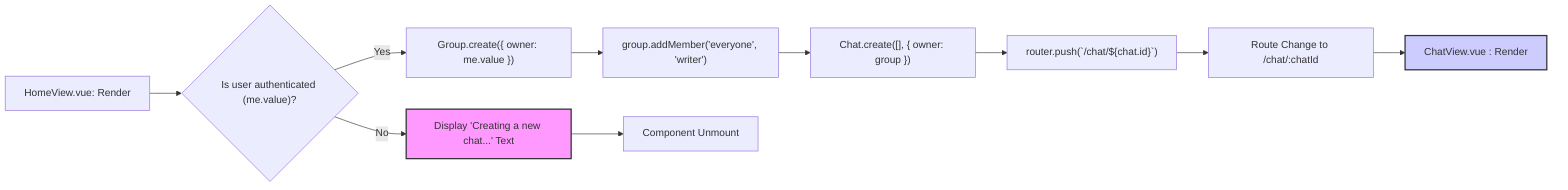 graph LR
    A[HomeView.vue: Render] --> B{"Is user authenticated (me.value)?"};
    B -- Yes --> C["Group.create({ owner: me.value })"];
    C --> D["group.addMember('everyone', 'writer')"];
    D --> E["Chat.create([], { owner: group })"];
    E --> F["router.push(`/chat/${chat.id}`)"]
    F --> G["Route Change to /chat/:chatId"];

    B -- No --> H[Display 'Creating a new chat...' Text];
     H --> I[Component Unmount];
    G --> J[ChatView.vue : Render];
    
    style H fill:#f9f,stroke:#333,stroke-width:2px
        style J fill:#ccf,stroke:#333,stroke-width:2px